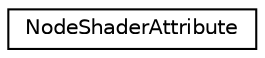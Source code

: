 digraph G
{
  edge [fontname="Helvetica",fontsize="10",labelfontname="Helvetica",labelfontsize="10"];
  node [fontname="Helvetica",fontsize="10",shape=record];
  rankdir=LR;
  Node1 [label="NodeShaderAttribute",height=0.2,width=0.4,color="black", fillcolor="white", style="filled",URL="$df/d9e/structNodeShaderAttribute.html"];
}
